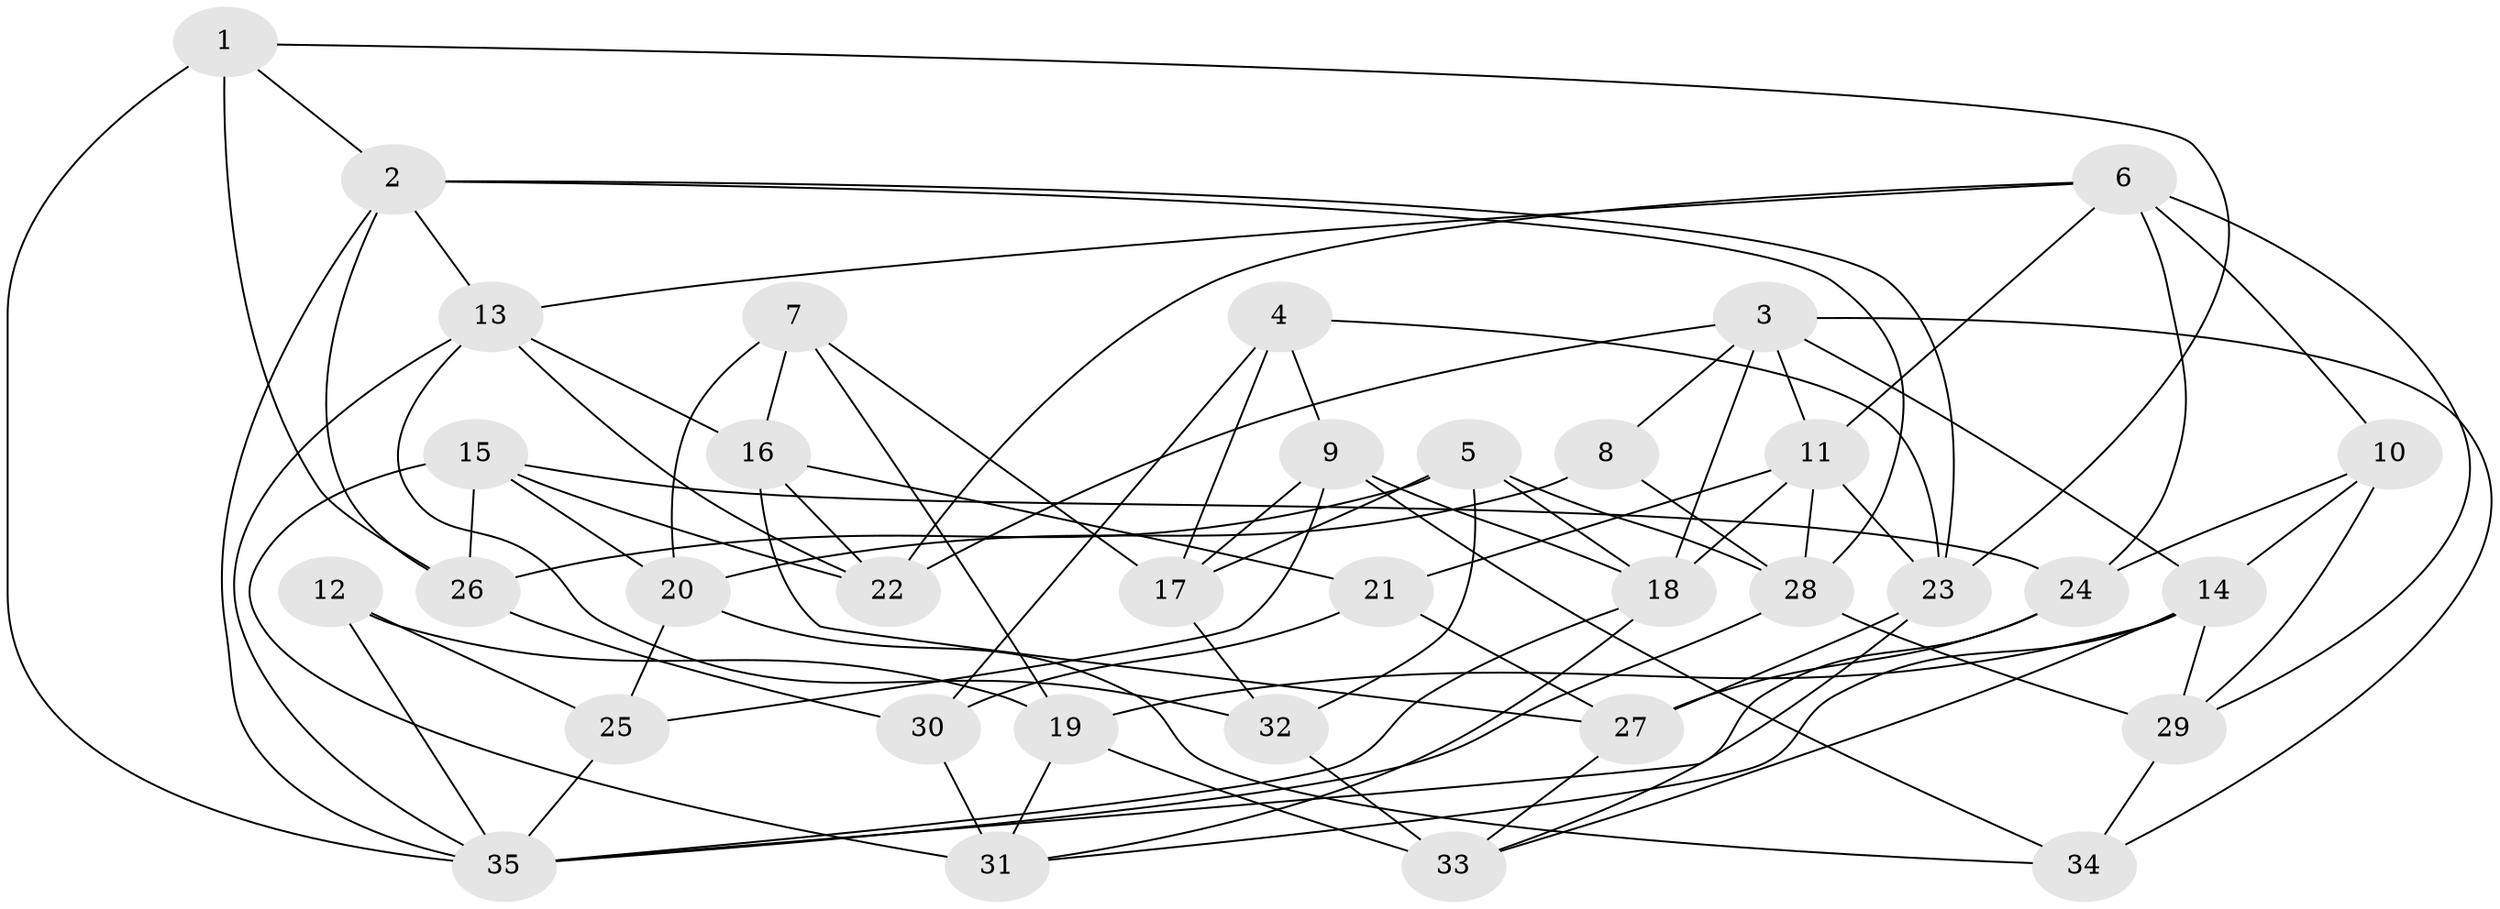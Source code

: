 // original degree distribution, {4: 1.0}
// Generated by graph-tools (version 1.1) at 2025/02/03/09/25 03:02:54]
// undirected, 35 vertices, 87 edges
graph export_dot {
graph [start="1"]
  node [color=gray90,style=filled];
  1;
  2;
  3;
  4;
  5;
  6;
  7;
  8;
  9;
  10;
  11;
  12;
  13;
  14;
  15;
  16;
  17;
  18;
  19;
  20;
  21;
  22;
  23;
  24;
  25;
  26;
  27;
  28;
  29;
  30;
  31;
  32;
  33;
  34;
  35;
  1 -- 2 [weight=1.0];
  1 -- 23 [weight=1.0];
  1 -- 26 [weight=1.0];
  1 -- 35 [weight=1.0];
  2 -- 13 [weight=1.0];
  2 -- 23 [weight=1.0];
  2 -- 26 [weight=1.0];
  2 -- 28 [weight=1.0];
  2 -- 35 [weight=1.0];
  3 -- 8 [weight=1.0];
  3 -- 11 [weight=1.0];
  3 -- 14 [weight=1.0];
  3 -- 18 [weight=1.0];
  3 -- 22 [weight=1.0];
  3 -- 34 [weight=1.0];
  4 -- 9 [weight=1.0];
  4 -- 17 [weight=1.0];
  4 -- 23 [weight=1.0];
  4 -- 30 [weight=1.0];
  5 -- 17 [weight=1.0];
  5 -- 18 [weight=1.0];
  5 -- 26 [weight=1.0];
  5 -- 28 [weight=1.0];
  5 -- 32 [weight=2.0];
  6 -- 10 [weight=1.0];
  6 -- 11 [weight=1.0];
  6 -- 13 [weight=1.0];
  6 -- 22 [weight=1.0];
  6 -- 24 [weight=1.0];
  6 -- 29 [weight=1.0];
  7 -- 16 [weight=2.0];
  7 -- 17 [weight=2.0];
  7 -- 19 [weight=1.0];
  7 -- 20 [weight=1.0];
  8 -- 20 [weight=2.0];
  8 -- 28 [weight=1.0];
  9 -- 17 [weight=2.0];
  9 -- 18 [weight=1.0];
  9 -- 25 [weight=1.0];
  9 -- 34 [weight=1.0];
  10 -- 14 [weight=1.0];
  10 -- 24 [weight=1.0];
  10 -- 29 [weight=1.0];
  11 -- 18 [weight=1.0];
  11 -- 21 [weight=1.0];
  11 -- 23 [weight=1.0];
  11 -- 28 [weight=1.0];
  12 -- 19 [weight=1.0];
  12 -- 25 [weight=2.0];
  12 -- 35 [weight=1.0];
  13 -- 16 [weight=1.0];
  13 -- 22 [weight=1.0];
  13 -- 32 [weight=1.0];
  13 -- 35 [weight=1.0];
  14 -- 19 [weight=1.0];
  14 -- 29 [weight=1.0];
  14 -- 31 [weight=1.0];
  14 -- 33 [weight=1.0];
  15 -- 20 [weight=1.0];
  15 -- 22 [weight=2.0];
  15 -- 24 [weight=1.0];
  15 -- 26 [weight=1.0];
  15 -- 31 [weight=1.0];
  16 -- 21 [weight=1.0];
  16 -- 22 [weight=1.0];
  16 -- 27 [weight=1.0];
  17 -- 32 [weight=2.0];
  18 -- 31 [weight=1.0];
  18 -- 35 [weight=1.0];
  19 -- 31 [weight=1.0];
  19 -- 33 [weight=2.0];
  20 -- 25 [weight=2.0];
  20 -- 34 [weight=2.0];
  21 -- 27 [weight=1.0];
  21 -- 30 [weight=1.0];
  23 -- 27 [weight=1.0];
  23 -- 33 [weight=1.0];
  24 -- 27 [weight=2.0];
  24 -- 35 [weight=1.0];
  25 -- 35 [weight=1.0];
  26 -- 30 [weight=2.0];
  27 -- 33 [weight=1.0];
  28 -- 29 [weight=1.0];
  28 -- 35 [weight=1.0];
  29 -- 34 [weight=2.0];
  30 -- 31 [weight=2.0];
  32 -- 33 [weight=1.0];
}

